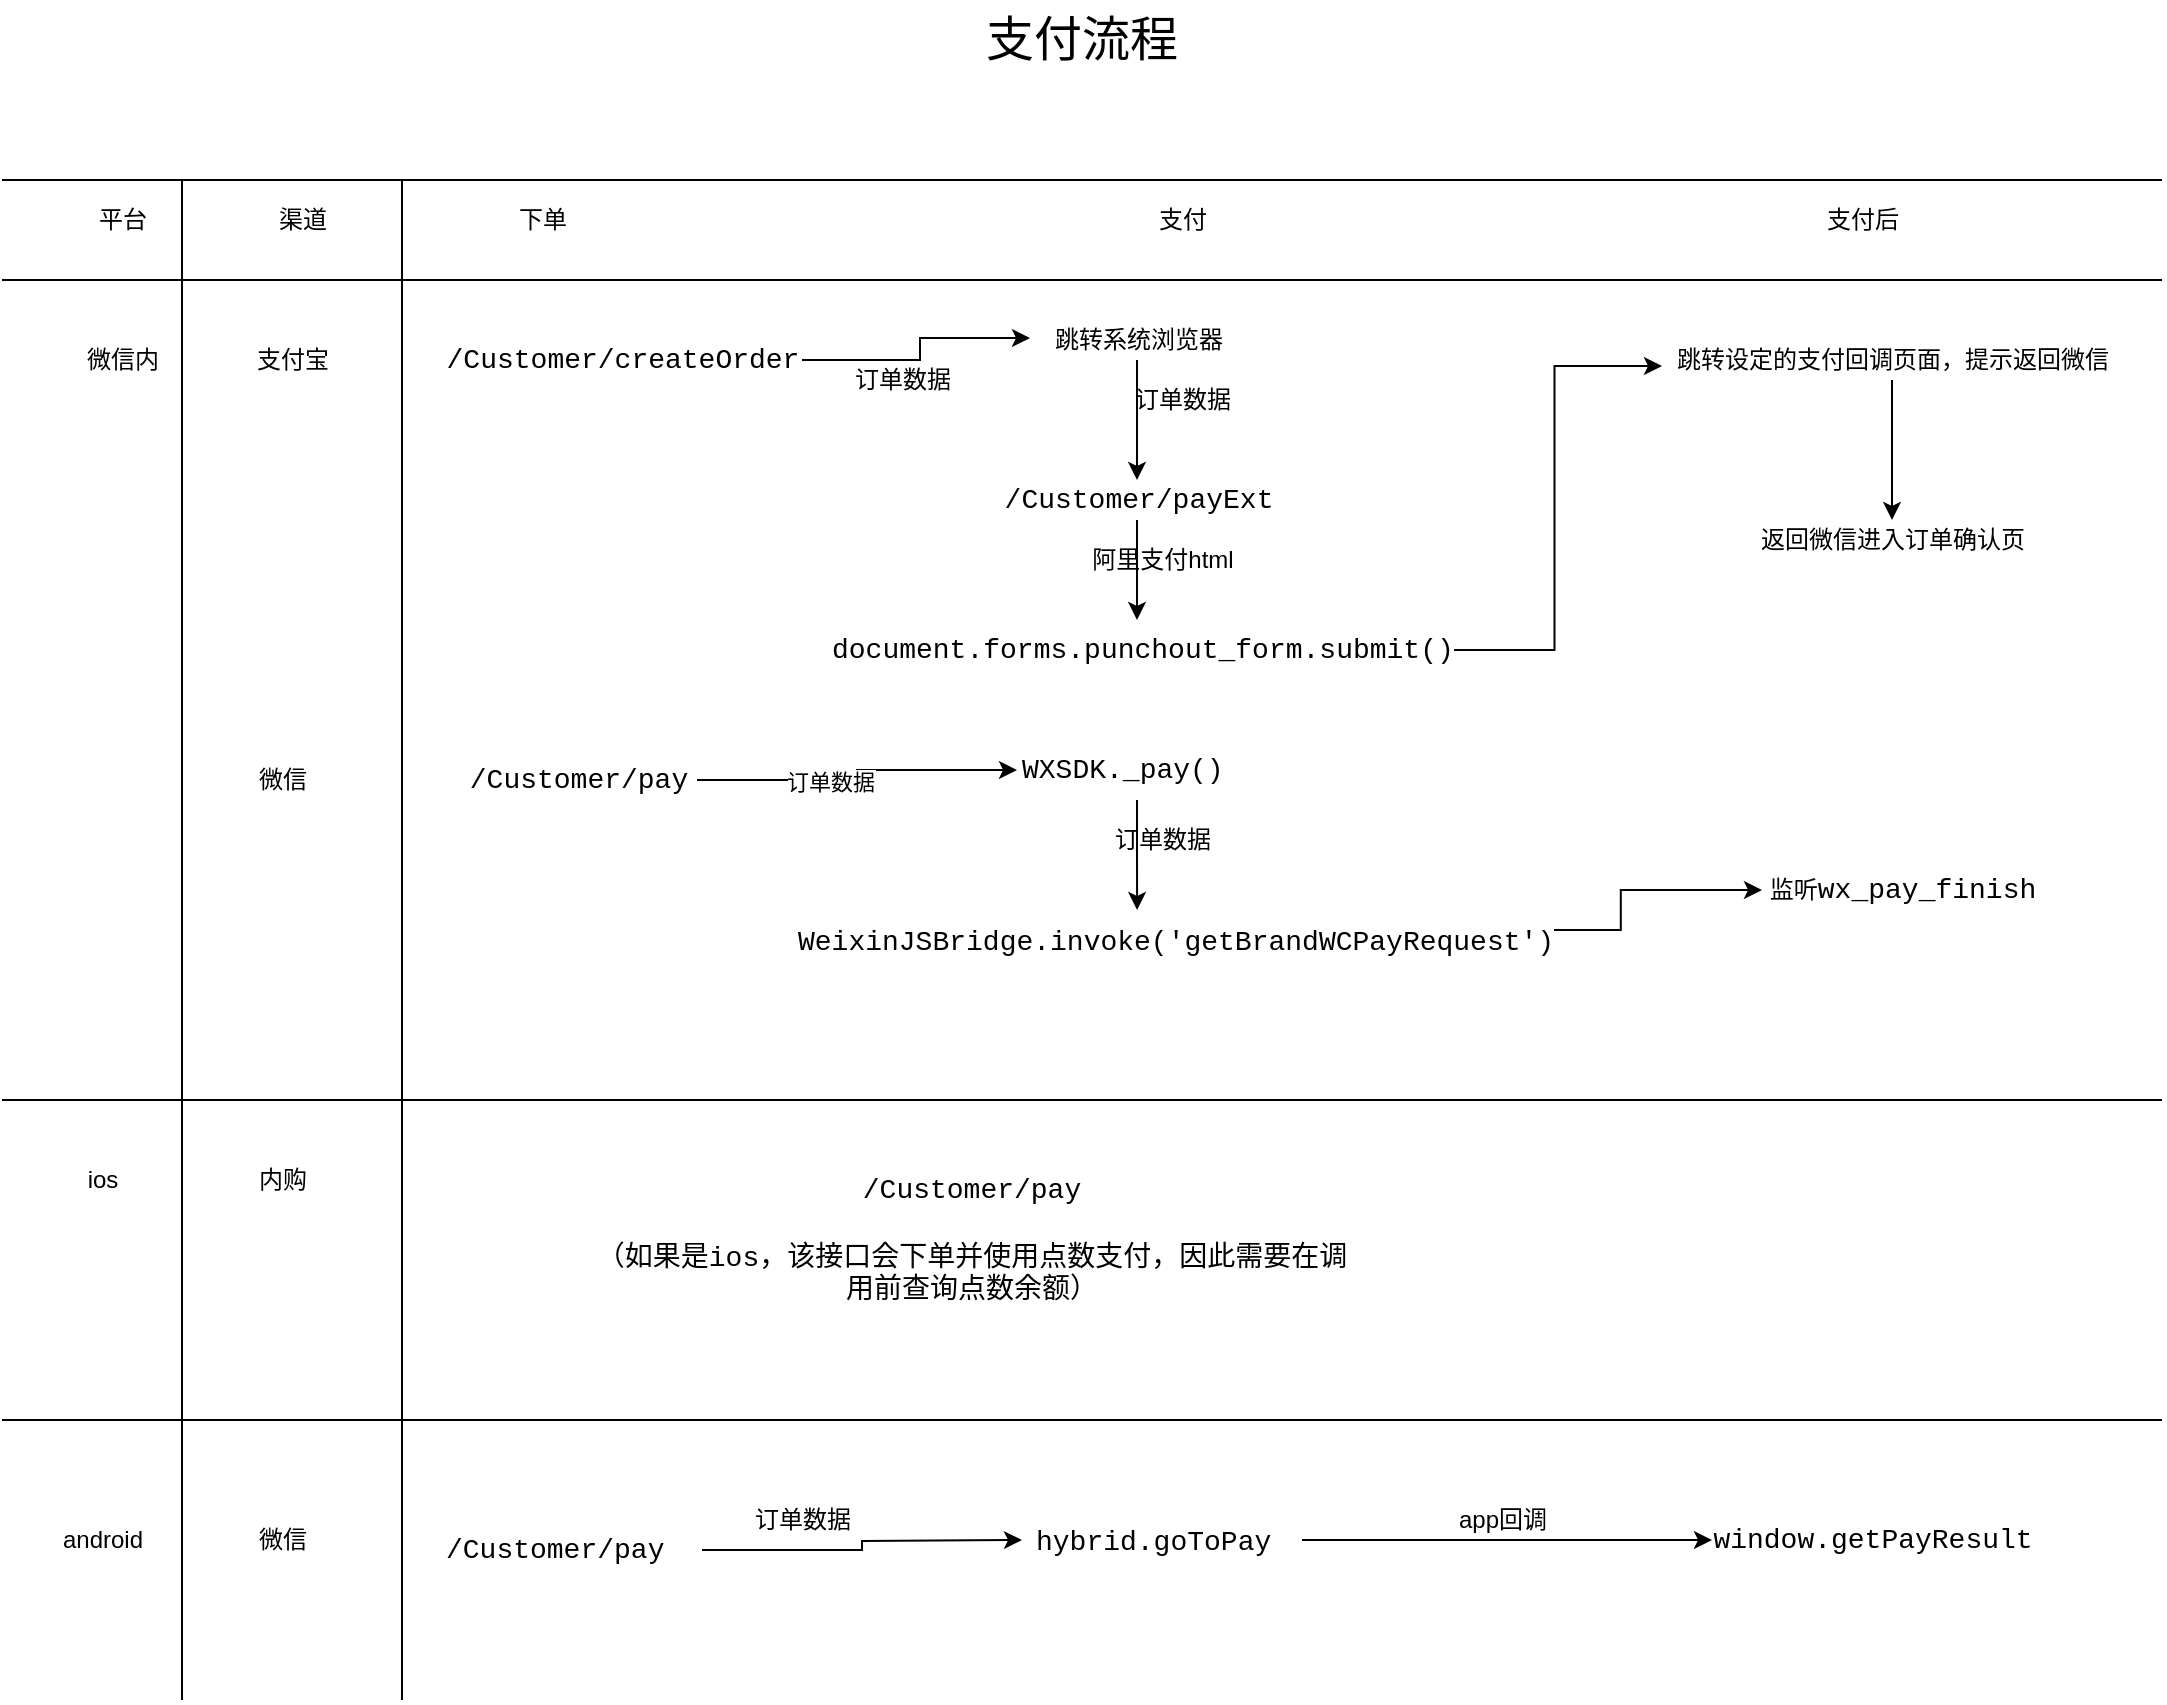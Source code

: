 <mxfile version="14.4.3" type="github">
  <diagram id="PQdoU45ZZB21gDX6Laz1" name="Page-1">
    <mxGraphModel dx="1422" dy="794" grid="1" gridSize="10" guides="1" tooltips="1" connect="1" arrows="1" fold="1" page="1" pageScale="1" pageWidth="827" pageHeight="1169" math="0" shadow="0">
      <root>
        <mxCell id="0" />
        <mxCell id="1" parent="0" />
        <mxCell id="P4EdHyiXl2i9x474UsbQ-1" value="&lt;font style=&quot;font-size: 24px&quot;&gt;&lt;font style=&quot;font-size: 24px&quot;&gt;支付&lt;/font&gt;流程&lt;/font&gt;" style="text;html=1;strokeColor=none;fillColor=none;align=center;verticalAlign=middle;whiteSpace=wrap;rounded=0;" vertex="1" parent="1">
          <mxGeometry x="250" y="110" width="660" height="40" as="geometry" />
        </mxCell>
        <mxCell id="P4EdHyiXl2i9x474UsbQ-2" value="微信内" style="text;html=1;align=center;verticalAlign=middle;resizable=0;points=[];autosize=1;" vertex="1" parent="1">
          <mxGeometry x="75" y="280" width="50" height="20" as="geometry" />
        </mxCell>
        <mxCell id="P4EdHyiXl2i9x474UsbQ-3" value="ios" style="text;html=1;align=center;verticalAlign=middle;resizable=0;points=[];autosize=1;" vertex="1" parent="1">
          <mxGeometry x="75" y="690" width="30" height="20" as="geometry" />
        </mxCell>
        <mxCell id="P4EdHyiXl2i9x474UsbQ-4" value="支付宝" style="text;html=1;align=center;verticalAlign=middle;resizable=0;points=[];autosize=1;" vertex="1" parent="1">
          <mxGeometry x="160" y="280" width="50" height="20" as="geometry" />
        </mxCell>
        <mxCell id="P4EdHyiXl2i9x474UsbQ-5" value="微信" style="text;html=1;align=center;verticalAlign=middle;resizable=0;points=[];autosize=1;" vertex="1" parent="1">
          <mxGeometry x="160" y="490" width="40" height="20" as="geometry" />
        </mxCell>
        <mxCell id="P4EdHyiXl2i9x474UsbQ-6" value="下单" style="text;html=1;align=center;verticalAlign=middle;resizable=0;points=[];autosize=1;" vertex="1" parent="1">
          <mxGeometry x="290" y="210" width="40" height="20" as="geometry" />
        </mxCell>
        <mxCell id="P4EdHyiXl2i9x474UsbQ-23" style="edgeStyle=orthogonalEdgeStyle;rounded=0;orthogonalLoop=1;jettySize=auto;html=1;" edge="1" parent="1" source="P4EdHyiXl2i9x474UsbQ-7" target="P4EdHyiXl2i9x474UsbQ-12">
          <mxGeometry relative="1" as="geometry" />
        </mxCell>
        <mxCell id="P4EdHyiXl2i9x474UsbQ-24" value="订单数据" style="edgeLabel;html=1;align=center;verticalAlign=middle;resizable=0;points=[];" vertex="1" connectable="0" parent="P4EdHyiXl2i9x474UsbQ-23">
          <mxGeometry x="-0.206" y="-1" relative="1" as="geometry">
            <mxPoint x="1" as="offset" />
          </mxGeometry>
        </mxCell>
        <mxCell id="P4EdHyiXl2i9x474UsbQ-7" value="&lt;div style=&quot;font-family: &amp;#34;consolas&amp;#34; , &amp;#34;courier new&amp;#34; , monospace ; font-size: 14px ; line-height: 19px&quot;&gt;&lt;span style=&quot;background-color: rgb(255 , 255 , 255)&quot;&gt;/Customer/pay&lt;/span&gt;&lt;/div&gt;" style="text;html=1;align=center;verticalAlign=middle;resizable=0;points=[];autosize=1;" vertex="1" parent="1">
          <mxGeometry x="267.5" y="490" width="120" height="20" as="geometry" />
        </mxCell>
        <mxCell id="P4EdHyiXl2i9x474UsbQ-8" value="支付" style="text;html=1;align=center;verticalAlign=middle;resizable=0;points=[];autosize=1;" vertex="1" parent="1">
          <mxGeometry x="610" y="210" width="40" height="20" as="geometry" />
        </mxCell>
        <mxCell id="P4EdHyiXl2i9x474UsbQ-34" style="edgeStyle=orthogonalEdgeStyle;rounded=0;orthogonalLoop=1;jettySize=auto;html=1;" edge="1" parent="1" source="P4EdHyiXl2i9x474UsbQ-9" target="P4EdHyiXl2i9x474UsbQ-33">
          <mxGeometry relative="1" as="geometry">
            <mxPoint x="900" y="580" as="targetPoint" />
          </mxGeometry>
        </mxCell>
        <mxCell id="P4EdHyiXl2i9x474UsbQ-9" value="&lt;div style=&quot;font-family: &amp;#34;consolas&amp;#34; , &amp;#34;courier new&amp;#34; , monospace ; font-weight: normal ; font-size: 14px ; line-height: 19px&quot;&gt;&lt;div style=&quot;font-family: &amp;#34;consolas&amp;#34; , &amp;#34;courier new&amp;#34; , monospace ; line-height: 19px&quot;&gt;WeixinJSBridge.invoke(&#39;getBrandWCPayRequest&#39;)&lt;br&gt;&lt;/div&gt;&lt;/div&gt;" style="text;whiteSpace=wrap;html=1;labelBackgroundColor=#ffffff;" vertex="1" parent="1">
          <mxGeometry x="436.25" y="565" width="342.5" height="20" as="geometry" />
        </mxCell>
        <mxCell id="P4EdHyiXl2i9x474UsbQ-26" style="edgeStyle=orthogonalEdgeStyle;rounded=0;orthogonalLoop=1;jettySize=auto;html=1;entryX=-0.035;entryY=0.45;entryDx=0;entryDy=0;entryPerimeter=0;" edge="1" parent="1" source="P4EdHyiXl2i9x474UsbQ-10" target="P4EdHyiXl2i9x474UsbQ-11">
          <mxGeometry relative="1" as="geometry">
            <Array as="points">
              <mxPoint x="499" y="290" />
              <mxPoint x="499" y="279" />
            </Array>
          </mxGeometry>
        </mxCell>
        <mxCell id="P4EdHyiXl2i9x474UsbQ-10" value="&lt;div style=&quot;font-family: &amp;#34;consolas&amp;#34; , &amp;#34;courier new&amp;#34; , monospace ; font-size: 14px ; line-height: 19px&quot;&gt;/Customer/createOrder&lt;/div&gt;" style="text;html=1;align=center;verticalAlign=middle;resizable=0;points=[];autosize=1;labelBackgroundColor=#ffffff;" vertex="1" parent="1">
          <mxGeometry x="260" y="280" width="180" height="20" as="geometry" />
        </mxCell>
        <mxCell id="P4EdHyiXl2i9x474UsbQ-16" value="" style="edgeStyle=orthogonalEdgeStyle;rounded=0;orthogonalLoop=1;jettySize=auto;html=1;" edge="1" parent="1" source="P4EdHyiXl2i9x474UsbQ-11" target="P4EdHyiXl2i9x474UsbQ-15">
          <mxGeometry relative="1" as="geometry" />
        </mxCell>
        <mxCell id="P4EdHyiXl2i9x474UsbQ-11" value="跳转系统浏览器" style="text;html=1;align=center;verticalAlign=middle;resizable=0;points=[];autosize=1;labelBackgroundColor=#FFFFFF;" vertex="1" parent="1">
          <mxGeometry x="557.5" y="270" width="100" height="20" as="geometry" />
        </mxCell>
        <mxCell id="P4EdHyiXl2i9x474UsbQ-19" value="" style="edgeStyle=orthogonalEdgeStyle;rounded=0;orthogonalLoop=1;jettySize=auto;html=1;" edge="1" parent="1" source="P4EdHyiXl2i9x474UsbQ-12" target="P4EdHyiXl2i9x474UsbQ-9">
          <mxGeometry relative="1" as="geometry" />
        </mxCell>
        <mxCell id="P4EdHyiXl2i9x474UsbQ-12" value="&lt;span style=&quot;font-family: &amp;#34;consolas&amp;#34; , &amp;#34;courier new&amp;#34; , monospace ; font-size: 14px ; font-style: normal ; font-weight: 400 ; letter-spacing: normal ; text-align: left ; text-indent: 0px ; text-transform: none ; word-spacing: 0px ; background-color: rgb(255 , 255 , 255)&quot;&gt;WXSDK&lt;/span&gt;&lt;span style=&quot;font-family: &amp;#34;consolas&amp;#34; , &amp;#34;courier new&amp;#34; , monospace ; font-size: 14px ; font-style: normal ; font-weight: 400 ; letter-spacing: normal ; text-align: left ; text-indent: 0px ; text-transform: none ; word-spacing: 0px ; background-color: rgb(255 , 255 , 255)&quot;&gt;.&lt;/span&gt;&lt;span style=&quot;font-family: &amp;#34;consolas&amp;#34; , &amp;#34;courier new&amp;#34; , monospace ; font-size: 14px ; font-style: normal ; font-weight: 400 ; letter-spacing: normal ; text-align: left ; text-indent: 0px ; text-transform: none ; word-spacing: 0px ; background-color: rgb(255 , 255 , 255)&quot;&gt;_pay&lt;/span&gt;&lt;span style=&quot;font-family: &amp;#34;consolas&amp;#34; , &amp;#34;courier new&amp;#34; , monospace ; font-size: 14px ; font-style: normal ; font-weight: 400 ; letter-spacing: normal ; text-align: left ; text-indent: 0px ; text-transform: none ; word-spacing: 0px ; background-color: rgb(255 , 255 , 255)&quot;&gt;()&lt;br&gt;&lt;/span&gt;" style="text;whiteSpace=wrap;html=1;" vertex="1" parent="1">
          <mxGeometry x="547.5" y="480" width="120" height="30" as="geometry" />
        </mxCell>
        <mxCell id="P4EdHyiXl2i9x474UsbQ-30" style="edgeStyle=orthogonalEdgeStyle;rounded=0;orthogonalLoop=1;jettySize=auto;html=1;entryX=0;entryY=0.65;entryDx=0;entryDy=0;entryPerimeter=0;" edge="1" parent="1" source="P4EdHyiXl2i9x474UsbQ-14" target="P4EdHyiXl2i9x474UsbQ-29">
          <mxGeometry relative="1" as="geometry" />
        </mxCell>
        <mxCell id="P4EdHyiXl2i9x474UsbQ-14" value="&lt;span style=&quot;font-family: &amp;#34;consolas&amp;#34; , &amp;#34;courier new&amp;#34; , monospace ; font-size: 14px ; font-style: normal ; font-weight: 400 ; letter-spacing: normal ; text-align: center ; text-indent: 0px ; text-transform: none ; word-spacing: 0px ; background-color: rgb(255 , 255 , 255)&quot;&gt;document&lt;/span&gt;&lt;span style=&quot;font-family: &amp;#34;consolas&amp;#34; , &amp;#34;courier new&amp;#34; , monospace ; font-size: 14px ; font-style: normal ; font-weight: 400 ; letter-spacing: normal ; text-align: center ; text-indent: 0px ; text-transform: none ; word-spacing: 0px ; background-color: rgb(255 , 255 , 255) ; display: inline ; float: none&quot;&gt;.&lt;/span&gt;&lt;span style=&quot;font-family: &amp;#34;consolas&amp;#34; , &amp;#34;courier new&amp;#34; , monospace ; font-size: 14px ; font-style: normal ; font-weight: 400 ; letter-spacing: normal ; text-align: center ; text-indent: 0px ; text-transform: none ; word-spacing: 0px ; background-color: rgb(255 , 255 , 255)&quot;&gt;forms&lt;/span&gt;&lt;span style=&quot;font-family: &amp;#34;consolas&amp;#34; , &amp;#34;courier new&amp;#34; , monospace ; font-size: 14px ; font-style: normal ; font-weight: 400 ; letter-spacing: normal ; text-align: center ; text-indent: 0px ; text-transform: none ; word-spacing: 0px ; background-color: rgb(255 , 255 , 255) ; display: inline ; float: none&quot;&gt;.&lt;/span&gt;&lt;span style=&quot;font-family: &amp;#34;consolas&amp;#34; , &amp;#34;courier new&amp;#34; , monospace ; font-size: 14px ; font-style: normal ; font-weight: 400 ; letter-spacing: normal ; text-align: center ; text-indent: 0px ; text-transform: none ; word-spacing: 0px ; background-color: rgb(255 , 255 , 255)&quot;&gt;punchout_form&lt;/span&gt;&lt;span style=&quot;font-family: &amp;#34;consolas&amp;#34; , &amp;#34;courier new&amp;#34; , monospace ; font-size: 14px ; font-style: normal ; font-weight: 400 ; letter-spacing: normal ; text-align: center ; text-indent: 0px ; text-transform: none ; word-spacing: 0px ; background-color: rgb(255 , 255 , 255) ; display: inline ; float: none&quot;&gt;.&lt;/span&gt;&lt;span style=&quot;font-family: &amp;#34;consolas&amp;#34; , &amp;#34;courier new&amp;#34; , monospace ; font-size: 14px ; font-style: normal ; font-weight: 400 ; letter-spacing: normal ; text-align: center ; text-indent: 0px ; text-transform: none ; word-spacing: 0px ; background-color: rgb(255 , 255 , 255)&quot;&gt;submit&lt;/span&gt;&lt;span style=&quot;font-family: &amp;#34;consolas&amp;#34; , &amp;#34;courier new&amp;#34; , monospace ; font-size: 14px ; font-style: normal ; font-weight: 400 ; letter-spacing: normal ; text-align: center ; text-indent: 0px ; text-transform: none ; word-spacing: 0px ; background-color: rgb(255 , 255 , 255) ; display: inline ; float: none&quot;&gt;()&lt;/span&gt;" style="text;whiteSpace=wrap;html=1;" vertex="1" parent="1">
          <mxGeometry x="452.5" y="420" width="310" height="30" as="geometry" />
        </mxCell>
        <mxCell id="P4EdHyiXl2i9x474UsbQ-17" value="" style="edgeStyle=orthogonalEdgeStyle;rounded=0;orthogonalLoop=1;jettySize=auto;html=1;" edge="1" parent="1" source="P4EdHyiXl2i9x474UsbQ-15" target="P4EdHyiXl2i9x474UsbQ-14">
          <mxGeometry relative="1" as="geometry" />
        </mxCell>
        <mxCell id="P4EdHyiXl2i9x474UsbQ-15" value="&lt;div style=&quot;font-family: &amp;#34;consolas&amp;#34; , &amp;#34;courier new&amp;#34; , monospace ; font-size: 14px ; line-height: 19px&quot;&gt;/Customer/payExt&lt;/div&gt;" style="text;html=1;align=center;verticalAlign=middle;resizable=0;points=[];autosize=1;" vertex="1" parent="1">
          <mxGeometry x="537.5" y="350" width="140" height="20" as="geometry" />
        </mxCell>
        <mxCell id="P4EdHyiXl2i9x474UsbQ-18" value="android" style="text;html=1;align=center;verticalAlign=middle;resizable=0;points=[];autosize=1;" vertex="1" parent="1">
          <mxGeometry x="60" y="870" width="60" height="20" as="geometry" />
        </mxCell>
        <mxCell id="P4EdHyiXl2i9x474UsbQ-21" value="订单数据" style="text;html=1;align=center;verticalAlign=middle;resizable=0;points=[];autosize=1;" vertex="1" parent="1">
          <mxGeometry x="590" y="520" width="60" height="20" as="geometry" />
        </mxCell>
        <mxCell id="P4EdHyiXl2i9x474UsbQ-22" value="支付后" style="text;html=1;align=center;verticalAlign=middle;resizable=0;points=[];autosize=1;" vertex="1" parent="1">
          <mxGeometry x="945" y="210" width="50" height="20" as="geometry" />
        </mxCell>
        <mxCell id="P4EdHyiXl2i9x474UsbQ-25" value="订单数据" style="text;html=1;align=center;verticalAlign=middle;resizable=0;points=[];autosize=1;" vertex="1" parent="1">
          <mxGeometry x="600" y="300" width="60" height="20" as="geometry" />
        </mxCell>
        <mxCell id="P4EdHyiXl2i9x474UsbQ-27" value="订单数据" style="text;html=1;align=center;verticalAlign=middle;resizable=0;points=[];autosize=1;" vertex="1" parent="1">
          <mxGeometry x="460" y="290" width="60" height="20" as="geometry" />
        </mxCell>
        <mxCell id="P4EdHyiXl2i9x474UsbQ-28" value="阿里支付html" style="text;html=1;align=center;verticalAlign=middle;resizable=0;points=[];autosize=1;" vertex="1" parent="1">
          <mxGeometry x="575" y="380" width="90" height="20" as="geometry" />
        </mxCell>
        <mxCell id="P4EdHyiXl2i9x474UsbQ-32" value="" style="edgeStyle=orthogonalEdgeStyle;rounded=0;orthogonalLoop=1;jettySize=auto;html=1;" edge="1" parent="1" source="P4EdHyiXl2i9x474UsbQ-29" target="P4EdHyiXl2i9x474UsbQ-31">
          <mxGeometry relative="1" as="geometry" />
        </mxCell>
        <mxCell id="P4EdHyiXl2i9x474UsbQ-29" value="跳转设定的支付回调页面，提示返回微信" style="text;html=1;align=center;verticalAlign=middle;resizable=0;points=[];autosize=1;" vertex="1" parent="1">
          <mxGeometry x="870" y="280" width="230" height="20" as="geometry" />
        </mxCell>
        <mxCell id="P4EdHyiXl2i9x474UsbQ-31" value="返回微信进入订单确认页" style="text;html=1;align=center;verticalAlign=middle;resizable=0;points=[];autosize=1;" vertex="1" parent="1">
          <mxGeometry x="910" y="370" width="150" height="20" as="geometry" />
        </mxCell>
        <mxCell id="P4EdHyiXl2i9x474UsbQ-33" value="监听&lt;span style=&quot;font-family: &amp;#34;consolas&amp;#34; , &amp;#34;courier new&amp;#34; , monospace ; font-size: 14px&quot;&gt;wx_pay_finish&lt;/span&gt;" style="text;html=1;align=center;verticalAlign=middle;resizable=0;points=[];autosize=1;labelBackgroundColor=#ffffff;" vertex="1" parent="1">
          <mxGeometry x="920" y="545" width="140" height="20" as="geometry" />
        </mxCell>
        <mxCell id="P4EdHyiXl2i9x474UsbQ-35" value="内购" style="text;html=1;align=center;verticalAlign=middle;resizable=0;points=[];autosize=1;" vertex="1" parent="1">
          <mxGeometry x="160" y="690" width="40" height="20" as="geometry" />
        </mxCell>
        <mxCell id="P4EdHyiXl2i9x474UsbQ-36" value="微信" style="text;html=1;align=center;verticalAlign=middle;resizable=0;points=[];autosize=1;" vertex="1" parent="1">
          <mxGeometry x="160" y="870" width="40" height="20" as="geometry" />
        </mxCell>
        <mxCell id="P4EdHyiXl2i9x474UsbQ-40" style="edgeStyle=orthogonalEdgeStyle;rounded=0;orthogonalLoop=1;jettySize=auto;html=1;" edge="1" parent="1" source="P4EdHyiXl2i9x474UsbQ-38">
          <mxGeometry relative="1" as="geometry">
            <mxPoint x="550" y="880" as="targetPoint" />
          </mxGeometry>
        </mxCell>
        <mxCell id="P4EdHyiXl2i9x474UsbQ-38" value="&lt;span style=&quot;font-family: &amp;#34;consolas&amp;#34; , &amp;#34;courier new&amp;#34; , monospace ; font-size: 14px ; font-style: normal ; font-weight: 400 ; letter-spacing: normal ; text-align: center ; text-indent: 0px ; text-transform: none ; word-spacing: 0px ; background-color: rgb(255 , 255 , 255) ; display: inline ; float: none&quot;&gt;/Customer/pay&lt;/span&gt;" style="text;whiteSpace=wrap;html=1;" vertex="1" parent="1">
          <mxGeometry x="260" y="870" width="130" height="30" as="geometry" />
        </mxCell>
        <mxCell id="P4EdHyiXl2i9x474UsbQ-43" style="edgeStyle=orthogonalEdgeStyle;rounded=0;orthogonalLoop=1;jettySize=auto;html=1;" edge="1" parent="1" source="P4EdHyiXl2i9x474UsbQ-39" target="P4EdHyiXl2i9x474UsbQ-42">
          <mxGeometry relative="1" as="geometry" />
        </mxCell>
        <mxCell id="P4EdHyiXl2i9x474UsbQ-39" value="&lt;div style=&quot;font-family: &amp;#34;consolas&amp;#34; , &amp;#34;courier new&amp;#34; , monospace ; font-weight: normal ; font-size: 14px ; line-height: 19px&quot;&gt;&lt;div&gt;hybrid.goToPay&lt;/div&gt;&lt;/div&gt;" style="text;whiteSpace=wrap;html=1;labelBackgroundColor=#ffffff;" vertex="1" parent="1">
          <mxGeometry x="555" y="865" width="135" height="30" as="geometry" />
        </mxCell>
        <mxCell id="P4EdHyiXl2i9x474UsbQ-41" value="订单数据" style="text;html=1;align=center;verticalAlign=middle;resizable=0;points=[];autosize=1;" vertex="1" parent="1">
          <mxGeometry x="410" y="860" width="60" height="20" as="geometry" />
        </mxCell>
        <mxCell id="P4EdHyiXl2i9x474UsbQ-42" value="&lt;div style=&quot;font-family: &amp;#34;consolas&amp;#34; , &amp;#34;courier new&amp;#34; , monospace ; font-size: 14px ; line-height: 19px&quot;&gt;window.getPayResult&lt;/div&gt;" style="text;html=1;align=center;verticalAlign=middle;resizable=0;points=[];autosize=1;labelBackgroundColor=#ffffff;" vertex="1" parent="1">
          <mxGeometry x="895" y="870" width="160" height="20" as="geometry" />
        </mxCell>
        <mxCell id="P4EdHyiXl2i9x474UsbQ-44" value="app回调" style="text;html=1;align=center;verticalAlign=middle;resizable=0;points=[];autosize=1;" vertex="1" parent="1">
          <mxGeometry x="760" y="860" width="60" height="20" as="geometry" />
        </mxCell>
        <mxCell id="P4EdHyiXl2i9x474UsbQ-46" value="&lt;span style=&quot;font-family: &amp;#34;consolas&amp;#34; , &amp;#34;courier new&amp;#34; , monospace ; font-size: 14px ; font-style: normal ; font-weight: 400 ; letter-spacing: normal ; text-indent: 0px ; text-transform: none ; word-spacing: 0px ; background-color: rgb(255 , 255 , 255) ; display: inline ; float: none&quot;&gt;/Customer/pay&lt;br&gt;&lt;br&gt;（如果是ios，该接口会下单并使用点数支付，因此需要在调用前查询点数余额）&lt;/span&gt;" style="text;whiteSpace=wrap;html=1;align=center;" vertex="1" parent="1">
          <mxGeometry x="330" y="690" width="390" height="30" as="geometry" />
        </mxCell>
        <mxCell id="P4EdHyiXl2i9x474UsbQ-47" value="平台" style="text;html=1;align=center;verticalAlign=middle;resizable=0;points=[];autosize=1;" vertex="1" parent="1">
          <mxGeometry x="80" y="210" width="40" height="20" as="geometry" />
        </mxCell>
        <mxCell id="P4EdHyiXl2i9x474UsbQ-48" value="渠道" style="text;html=1;align=center;verticalAlign=middle;resizable=0;points=[];autosize=1;" vertex="1" parent="1">
          <mxGeometry x="170" y="210" width="40" height="20" as="geometry" />
        </mxCell>
        <mxCell id="P4EdHyiXl2i9x474UsbQ-50" value="" style="endArrow=none;html=1;" edge="1" parent="1">
          <mxGeometry width="50" height="50" relative="1" as="geometry">
            <mxPoint x="40" y="200" as="sourcePoint" />
            <mxPoint x="1120" y="200" as="targetPoint" />
          </mxGeometry>
        </mxCell>
        <mxCell id="P4EdHyiXl2i9x474UsbQ-51" value="" style="endArrow=none;html=1;" edge="1" parent="1">
          <mxGeometry width="50" height="50" relative="1" as="geometry">
            <mxPoint x="40" y="250" as="sourcePoint" />
            <mxPoint x="1120" y="250" as="targetPoint" />
          </mxGeometry>
        </mxCell>
        <mxCell id="P4EdHyiXl2i9x474UsbQ-53" value="" style="endArrow=none;html=1;" edge="1" parent="1">
          <mxGeometry width="50" height="50" relative="1" as="geometry">
            <mxPoint x="130" y="200" as="sourcePoint" />
            <mxPoint x="130" y="960" as="targetPoint" />
          </mxGeometry>
        </mxCell>
        <mxCell id="P4EdHyiXl2i9x474UsbQ-54" value="" style="endArrow=none;html=1;" edge="1" parent="1">
          <mxGeometry width="50" height="50" relative="1" as="geometry">
            <mxPoint x="240" y="200" as="sourcePoint" />
            <mxPoint x="240" y="960" as="targetPoint" />
          </mxGeometry>
        </mxCell>
        <mxCell id="P4EdHyiXl2i9x474UsbQ-55" value="" style="endArrow=none;html=1;" edge="1" parent="1">
          <mxGeometry width="50" height="50" relative="1" as="geometry">
            <mxPoint x="40" y="660" as="sourcePoint" />
            <mxPoint x="1120" y="660" as="targetPoint" />
          </mxGeometry>
        </mxCell>
        <mxCell id="P4EdHyiXl2i9x474UsbQ-56" value="" style="endArrow=none;html=1;" edge="1" parent="1">
          <mxGeometry width="50" height="50" relative="1" as="geometry">
            <mxPoint x="40" y="820" as="sourcePoint" />
            <mxPoint x="1120" y="820" as="targetPoint" />
          </mxGeometry>
        </mxCell>
      </root>
    </mxGraphModel>
  </diagram>
</mxfile>
